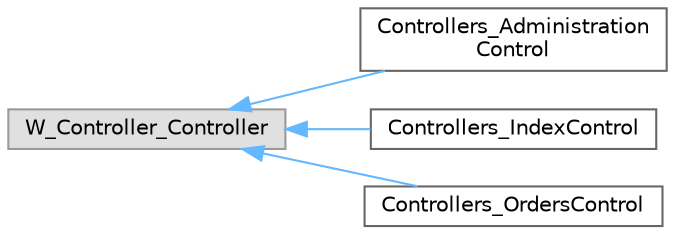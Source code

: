 digraph "Graphical Class Hierarchy"
{
 // LATEX_PDF_SIZE
  bgcolor="transparent";
  edge [fontname=Helvetica,fontsize=10,labelfontname=Helvetica,labelfontsize=10];
  node [fontname=Helvetica,fontsize=10,shape=box,height=0.2,width=0.4];
  rankdir="LR";
  Node0 [id="Node000000",label="W_Controller_Controller",height=0.2,width=0.4,color="grey60", fillcolor="#E0E0E0", style="filled",tooltip=" "];
  Node0 -> Node1 [id="edge1_Node000000_Node000001",dir="back",color="steelblue1",style="solid",tooltip=" "];
  Node1 [id="Node000001",label="Controllers_Administration\lControl",height=0.2,width=0.4,color="grey40", fillcolor="white", style="filled",URL="$class_controllers___administration_control.html",tooltip="Main controller class for the Barcode Instruction Management (BIM) project."];
  Node0 -> Node2 [id="edge2_Node000000_Node000002",dir="back",color="steelblue1",style="solid",tooltip=" "];
  Node2 [id="Node000002",label="Controllers_IndexControl",height=0.2,width=0.4,color="grey40", fillcolor="white", style="filled",URL="$class_controllers___index_control.html",tooltip="The main controller in this project."];
  Node0 -> Node3 [id="edge3_Node000000_Node000003",dir="back",color="steelblue1",style="solid",tooltip=" "];
  Node3 [id="Node000003",label="Controllers_OrdersControl",height=0.2,width=0.4,color="grey40", fillcolor="white", style="filled",URL="$class_controllers___orders_control.html",tooltip="Orders controller for handling reservation and orders functionality."];
}
